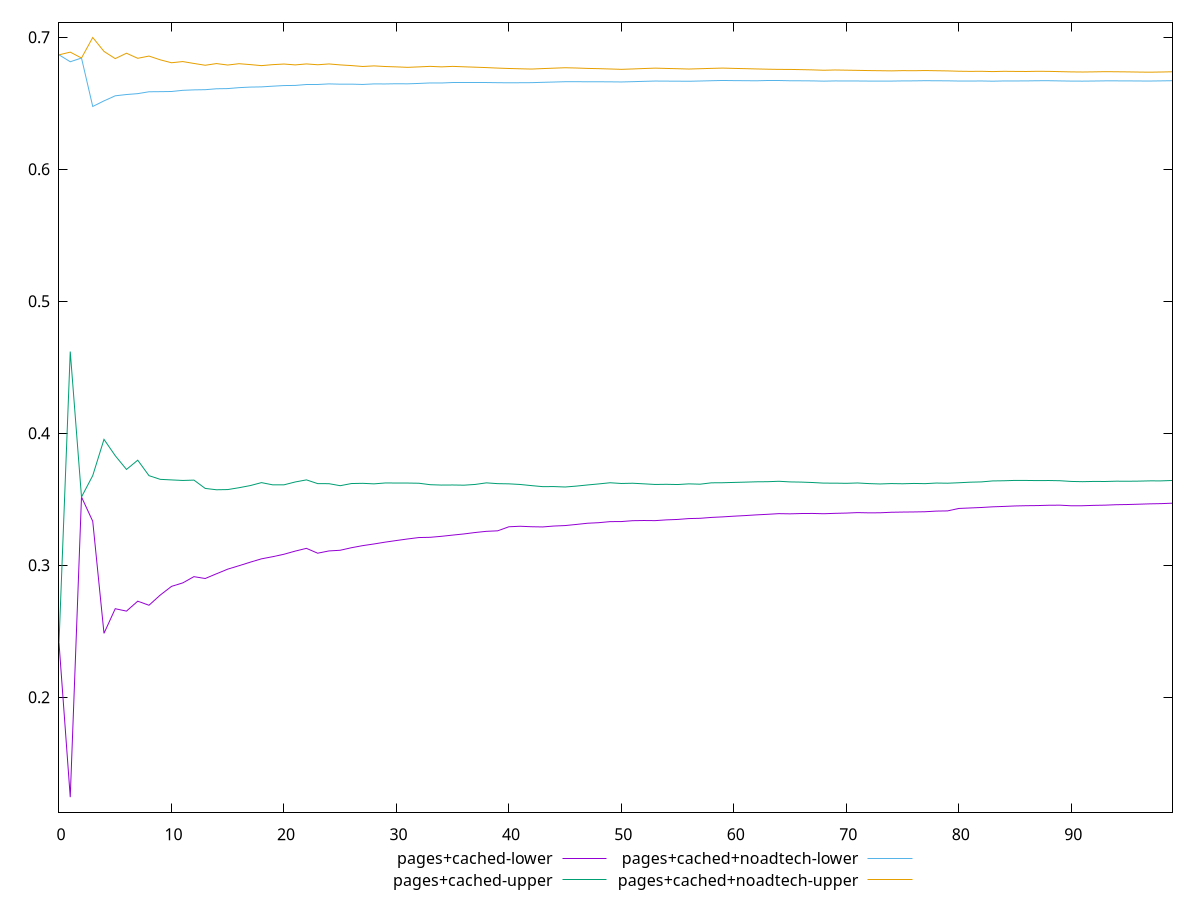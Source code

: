 reset

$pagesCachedLower <<EOF
0 0.24127341626639598
1 0.12439901871540768
2 0.35177307558157744
3 0.3333590464078412
4 0.24848978143209616
5 0.2671409307163309
6 0.26532561510090125
7 0.2728428683035531
8 0.26976690864683806
9 0.27747356637996223
10 0.28404802567349463
11 0.28668500018746035
12 0.2914254812977264
13 0.2900193168360788
14 0.2935982421433406
15 0.29710190159407274
16 0.29969248630502265
17 0.3023732731599702
18 0.3049137225342799
19 0.30653994484157215
20 0.30838098319780255
21 0.3107671638476361
22 0.31286262513382085
23 0.30919188494296335
24 0.3109010025198871
25 0.3114141700624649
26 0.31333233068702016
27 0.3149145167335101
28 0.31617406578873947
29 0.31756827850176134
30 0.31879524318570224
31 0.31997749412898374
32 0.3210468746391674
33 0.32122672296868504
34 0.32197945343685275
35 0.3228988262995001
36 0.3237739598963417
37 0.32486216283524094
38 0.32575203576966466
39 0.32614199592346094
40 0.3292047938853121
41 0.3296030508250497
42 0.32924474401401144
43 0.32908027502266124
44 0.32976176315203437
45 0.3301247334913407
46 0.3309747807954067
47 0.33188278257795023
48 0.3323134789082301
49 0.33310894649754597
50 0.33316618064553116
51 0.33381208499367243
52 0.33394914309658624
53 0.33386122651903827
54 0.33443458219130223
55 0.3347604846278848
56 0.33542060217483316
57 0.33562090409529294
58 0.33628706740588066
59 0.33670324497649623
60 0.3372268080865236
61 0.33768817856685607
62 0.338215934955685
63 0.33865377746728664
64 0.3391573866736624
65 0.33901223470748154
66 0.33923879809873214
67 0.33930055026075207
68 0.33908642201705036
69 0.33938235193688276
70 0.33958416762255966
71 0.3399457041616605
72 0.3397661610433415
73 0.33980832426565055
74 0.3401969646112323
75 0.3403439174489988
76 0.3404441364410683
77 0.3405968310138024
78 0.3410847477390547
79 0.3412312751624954
80 0.34308156448942156
81 0.34345368432610046
82 0.34381079334185677
83 0.34431979515285466
84 0.34461828383596266
85 0.3449771411995126
86 0.34517196830631497
87 0.345266349850334
88 0.3455129524280647
89 0.34557363837798
90 0.34511275589660334
91 0.34514442661032096
92 0.3454264694551459
93 0.3455846362888826
94 0.34591936539905016
95 0.3460606213939671
96 0.34630954253051577
97 0.34657505152911594
98 0.34674110009242964
99 0.3470761373086907
EOF

$pagesCachedUpper <<EOF
0 0.24127341626639598
1 0.4619476447426599
2 0.35177307558157744
3 0.3679649995331843
4 0.3954223023534011
5 0.3830401172320082
6 0.37263936265860675
7 0.3796546959300534
8 0.36793162414625036
9 0.3651388501962066
10 0.3647057685128293
11 0.3642950657984394
12 0.36455141418204384
13 0.35825947277526765
14 0.35724388135818996
15 0.35739336816258344
16 0.35879018468493296
17 0.36039928917857766
18 0.3626548309166689
19 0.3609734358961297
20 0.36098075359017606
21 0.3631455354129213
22 0.36472834654311864
23 0.36189324136594425
24 0.36185211086841756
25 0.3603244931763057
26 0.3619574280650706
27 0.3621212032295811
28 0.36171394868166945
29 0.36238797871408074
30 0.36234964636942485
31 0.36233002772289996
32 0.36218410013060226
33 0.3610862854791932
34 0.36080008045441736
35 0.3608588375197001
36 0.3607166881492736
37 0.36128067063801883
38 0.362476598677498
39 0.3618756222050218
40 0.361725869233568
41 0.36125114159982286
42 0.3603941442282332
43 0.35961200888136047
44 0.35965895660921193
45 0.3593313791386284
46 0.360025743650591
47 0.36089472842505865
48 0.36168276224903523
49 0.36255039318903914
50 0.3620019081852318
51 0.3621879975674168
52 0.3617340487888195
53 0.3612594198877097
54 0.36137813087721854
55 0.36120225685500623
56 0.3617154871430227
57 0.3614677889797779
58 0.3625044169242315
59 0.36256785265388686
60 0.36280196657456887
61 0.3630266194182361
62 0.3632713178577791
63 0.3633519273409913
64 0.3636795494126484
65 0.36319328943922247
66 0.3630455615359549
67 0.36272924369185194
68 0.3622725011636279
69 0.36225615271176054
70 0.3621144616759971
71 0.3623923789630431
72 0.3619145110798217
73 0.3616401677957476
74 0.36193721338824436
75 0.36179045469324783
76 0.3620197572935815
77 0.36187725005813726
78 0.36233709038521117
79 0.362208690358777
80 0.36255049447788495
81 0.3629845092218529
82 0.3631908186647215
83 0.36393423293074695
84 0.36406087855226194
85 0.36433353080292297
86 0.36429824002444416
87 0.3641879606050239
88 0.36424556029985344
89 0.3640806150965698
90 0.36354921581956684
91 0.36336868243554576
92 0.36355518970824385
93 0.3635095616481885
94 0.36374088771817475
95 0.3636905949459127
96 0.36378542683749465
97 0.3639848925049858
98 0.3639782009007009
99 0.3642827949562535
EOF

$pagesCachedNoadtechLower <<EOF
0 0.6867057909921412
1 0.6814601646032528
2 0.6842850631373317
3 0.6475885004420527
4 0.6518217594855353
5 0.6556722618558987
6 0.6566348406342565
7 0.6573132217451878
8 0.6587258633936126
9 0.6588096130111306
10 0.658933187843717
11 0.6598172295580919
12 0.6601646950760752
13 0.660305301686309
14 0.6609942387268157
15 0.6611357592118494
16 0.661843697705101
17 0.6622677982989496
18 0.6624238625859569
19 0.6629556734123087
20 0.663432970519824
21 0.6635285528479674
22 0.6641318560467897
23 0.6641344016174449
24 0.66469369800597
25 0.6644765031080179
26 0.6645026980037373
27 0.6642646497742368
28 0.6646837832871049
29 0.6646529468031793
30 0.6648070147002078
31 0.6647423599575061
32 0.6650409862294735
33 0.6654049770205136
34 0.6653717722101864
35 0.665726267487855
36 0.6657343433834837
37 0.6657389115584442
38 0.6657264650135286
39 0.6656048910971455
40 0.665521067626254
41 0.6655769577030255
42 0.6656294215030586
43 0.6658733561802269
44 0.6661035665196355
45 0.666343916611712
46 0.6663711286634841
47 0.6662780241432527
48 0.6662997810181952
49 0.6662481742254782
50 0.6661548394705555
51 0.6663715395659782
52 0.6666289814491798
53 0.6668502698138503
54 0.6667927816711601
55 0.6667510309760474
56 0.6666811515821932
57 0.66688019679177
58 0.6670883425410109
59 0.667285188893039
60 0.667172564838805
61 0.667115611027361
62 0.6670467551108339
63 0.6669655071286322
64 0.6669674184021022
65 0.6670661865774238
66 0.6670346755139323
67 0.6669690404565896
68 0.6667726618549215
69 0.6669392648099687
70 0.6669123433739743
71 0.6668894895811912
72 0.666823576893436
73 0.6668275101160984
74 0.6668166911038995
75 0.6669541605860264
76 0.6669888035066304
77 0.667113889300335
78 0.6670540335491268
79 0.6670153428509017
80 0.6668557255828284
81 0.6668454646219462
82 0.6669088518526596
83 0.6667472967172698
84 0.6669114459661695
85 0.6669211786967819
86 0.6669513588308721
87 0.6670778909894918
88 0.667099419574701
89 0.6669474114346144
90 0.6668126122346669
91 0.6667765346720594
92 0.6668670066230667
93 0.6669876657679384
94 0.6669865278091871
95 0.6669688669054112
96 0.6668889192522331
97 0.6668609353970315
98 0.6669784933894524
99 0.6671111147960715
EOF

$pagesCachedNoadtechUpper <<EOF
0 0.6867057909921412
1 0.6887608351930865
2 0.6842850631373317
3 0.6998428969620882
4 0.6892898158229079
5 0.6838430608712117
6 0.6879174131971765
7 0.6840812006519648
8 0.6857720951709037
9 0.6829318052049737
10 0.6807083008315737
11 0.6816037747092586
12 0.6801643733061177
13 0.6788106865261581
14 0.6800848200374694
15 0.6789775709584551
16 0.6799880204262934
17 0.6793095018724256
18 0.6785270824854341
19 0.679278520000724
20 0.6797353391192703
21 0.6790820012757225
22 0.6798155234127514
23 0.6791882313898903
24 0.6798050601381297
25 0.6790777549206882
26 0.6785647106202085
27 0.6778789680943036
28 0.6783334800761611
29 0.6778600875560213
30 0.6775786184643336
31 0.6772289191396349
32 0.677579674060873
33 0.6779676584612307
34 0.6775866828167985
35 0.6779531480940091
36 0.6776408323485337
37 0.677348379939873
38 0.6770392411225699
39 0.6766577934033973
40 0.6763617427905291
41 0.6761387591021437
42 0.675926502812258
43 0.6762857814653648
44 0.6766130101794323
45 0.6769280847140136
46 0.6767208530105733
47 0.6764203683031307
48 0.6762301351689406
49 0.6759825643652773
50 0.6757106340331224
51 0.6760023286360715
52 0.6763332616183645
53 0.6766330427554184
54 0.6763967917839886
55 0.6761891555936321
56 0.675954818386373
57 0.6761926857872914
58 0.6764460153194282
59 0.6766659513509993
60 0.6764347727227792
61 0.67623382046001
62 0.6760229788544976
63 0.675820224372147
64 0.6756800618881098
65 0.6756493704255465
66 0.6754911128694161
67 0.675306568895413
68 0.6750249036084033
69 0.6752315956433746
70 0.6750866343237267
71 0.6749515431589279
72 0.6747804849453806
73 0.674672522500836
74 0.6745562380151318
75 0.674732875907272
76 0.6746636347854992
77 0.6748142326175011
78 0.6746628058648343
79 0.6745295618119783
80 0.6742876548185278
81 0.6741824183699872
82 0.6742415494080503
83 0.6740144356765028
84 0.6742313327725017
85 0.6741522315282846
86 0.6740956803045451
87 0.6742454114179385
88 0.6741810293614826
89 0.6739731929603449
90 0.673783722730074
91 0.6736906727465243
92 0.6738026734332073
93 0.6739541101516281
94 0.6738773274436287
95 0.6737875766328465
96 0.6736462230952072
97 0.6735494511553494
98 0.6736951922929907
99 0.6738730016170831
EOF

set key outside below
set xrange [0:99]
set yrange [0.11289014115047406:0.7113517745270218]
set trange [0.11289014115047406:0.7113517745270218]
set terminal svg size 640, 560 enhanced background rgb 'white'
set output "report_00012_2021-02-09T11:01:39.952Z/meta/scoreEstimate/comparison/sorted/1_vs_2.svg"

plot $pagesCachedLower title "pages+cached-lower" with line, \
     $pagesCachedUpper title "pages+cached-upper" with line, \
     $pagesCachedNoadtechLower title "pages+cached+noadtech-lower" with line, \
     $pagesCachedNoadtechUpper title "pages+cached+noadtech-upper" with line

reset
